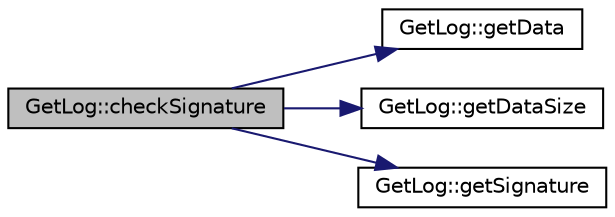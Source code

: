 digraph "GetLog::checkSignature"
{
  edge [fontname="Helvetica",fontsize="10",labelfontname="Helvetica",labelfontsize="10"];
  node [fontname="Helvetica",fontsize="10",shape=record];
  rankdir="LR";
  Node5 [label="GetLog::checkSignature",height=0.2,width=0.4,color="black", fillcolor="grey75", style="filled", fontcolor="black"];
  Node5 -> Node6 [color="midnightblue",fontsize="10",style="solid",fontname="Helvetica"];
  Node6 [label="GetLog::getData",height=0.2,width=0.4,color="black", fillcolor="white", style="filled",URL="$class_get_log.html#ae05bf5625b1897d408406ab40dba4e4c",tooltip="Get pointer to command data structure. "];
  Node5 -> Node7 [color="midnightblue",fontsize="10",style="solid",fontname="Helvetica"];
  Node7 [label="GetLog::getDataSize",height=0.2,width=0.4,color="black", fillcolor="white", style="filled",URL="$class_get_log.html#a49832a6c7cf132a4df6afc291e92f159",tooltip="Get data struct size. Without signature. "];
  Node5 -> Node8 [color="midnightblue",fontsize="10",style="solid",fontname="Helvetica"];
  Node8 [label="GetLog::getSignature",height=0.2,width=0.4,color="black", fillcolor="white", style="filled",URL="$class_get_log.html#a1a62997485cb4640b2a83d5c9dfe5ff6",tooltip="Get pointer to signature data. "];
}
